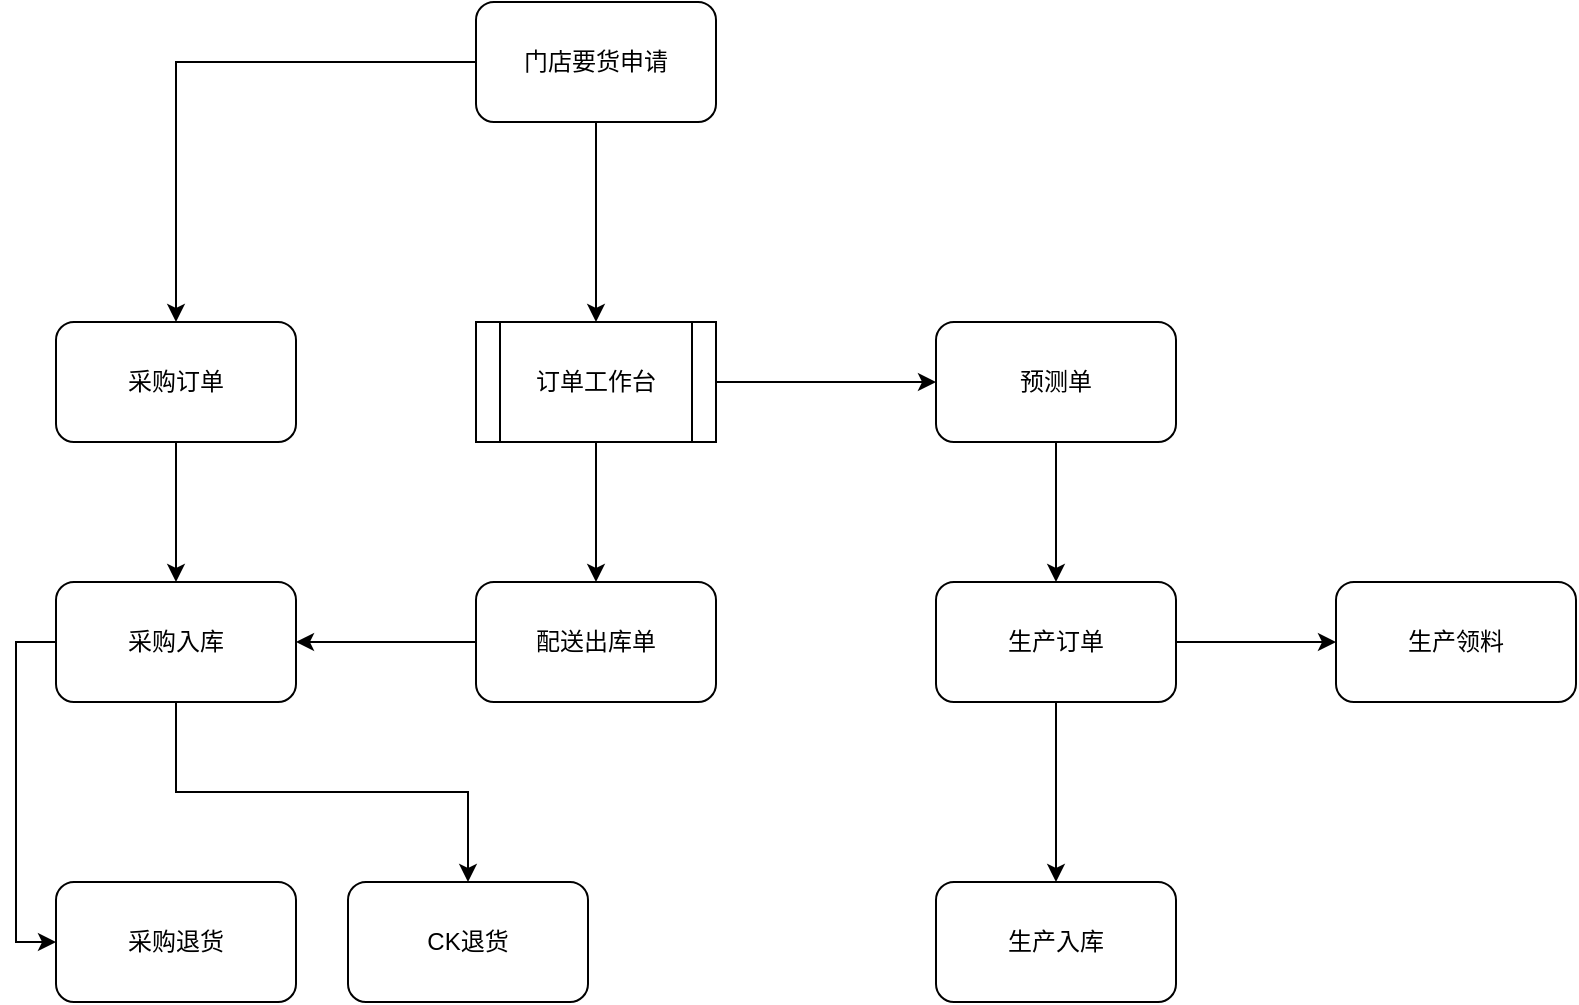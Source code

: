 <mxfile version="24.8.4">
  <diagram id="C5RBs43oDa-KdzZeNtuy" name="Page-1">
    <mxGraphModel dx="1434" dy="827" grid="1" gridSize="10" guides="1" tooltips="1" connect="1" arrows="1" fold="1" page="1" pageScale="1" pageWidth="827" pageHeight="1169" math="0" shadow="0">
      <root>
        <mxCell id="WIyWlLk6GJQsqaUBKTNV-0" />
        <mxCell id="WIyWlLk6GJQsqaUBKTNV-1" parent="WIyWlLk6GJQsqaUBKTNV-0" />
        <mxCell id="0YbrWCogGKcdEUkd8Dzl-12" style="edgeStyle=orthogonalEdgeStyle;rounded=0;orthogonalLoop=1;jettySize=auto;html=1;exitX=0.5;exitY=1;exitDx=0;exitDy=0;entryX=0.5;entryY=0;entryDx=0;entryDy=0;" parent="WIyWlLk6GJQsqaUBKTNV-1" source="0YbrWCogGKcdEUkd8Dzl-0" target="0YbrWCogGKcdEUkd8Dzl-2" edge="1">
          <mxGeometry relative="1" as="geometry" />
        </mxCell>
        <mxCell id="oFmAMaUW0Y0Pz0ps2uwZ-0" style="edgeStyle=orthogonalEdgeStyle;rounded=0;orthogonalLoop=1;jettySize=auto;html=1;exitX=0;exitY=0.5;exitDx=0;exitDy=0;entryX=0.5;entryY=0;entryDx=0;entryDy=0;" edge="1" parent="WIyWlLk6GJQsqaUBKTNV-1" source="0YbrWCogGKcdEUkd8Dzl-0" target="0YbrWCogGKcdEUkd8Dzl-3">
          <mxGeometry relative="1" as="geometry" />
        </mxCell>
        <mxCell id="0YbrWCogGKcdEUkd8Dzl-0" value="门店要货申请" style="rounded=1;whiteSpace=wrap;html=1;" parent="WIyWlLk6GJQsqaUBKTNV-1" vertex="1">
          <mxGeometry x="254" y="41" width="120" height="60" as="geometry" />
        </mxCell>
        <mxCell id="0YbrWCogGKcdEUkd8Dzl-14" style="edgeStyle=orthogonalEdgeStyle;rounded=0;orthogonalLoop=1;jettySize=auto;html=1;exitX=0.5;exitY=1;exitDx=0;exitDy=0;entryX=0.5;entryY=0;entryDx=0;entryDy=0;" parent="WIyWlLk6GJQsqaUBKTNV-1" source="0YbrWCogGKcdEUkd8Dzl-2" target="0YbrWCogGKcdEUkd8Dzl-5" edge="1">
          <mxGeometry relative="1" as="geometry" />
        </mxCell>
        <mxCell id="0YbrWCogGKcdEUkd8Dzl-15" style="edgeStyle=orthogonalEdgeStyle;rounded=0;orthogonalLoop=1;jettySize=auto;html=1;exitX=1;exitY=0.5;exitDx=0;exitDy=0;entryX=0;entryY=0.5;entryDx=0;entryDy=0;" parent="WIyWlLk6GJQsqaUBKTNV-1" source="0YbrWCogGKcdEUkd8Dzl-2" target="0YbrWCogGKcdEUkd8Dzl-4" edge="1">
          <mxGeometry relative="1" as="geometry" />
        </mxCell>
        <mxCell id="0YbrWCogGKcdEUkd8Dzl-2" value="订单工作台" style="shape=process;whiteSpace=wrap;html=1;backgroundOutline=1;" parent="WIyWlLk6GJQsqaUBKTNV-1" vertex="1">
          <mxGeometry x="254" y="201" width="120" height="60" as="geometry" />
        </mxCell>
        <mxCell id="0YbrWCogGKcdEUkd8Dzl-16" style="edgeStyle=orthogonalEdgeStyle;rounded=0;orthogonalLoop=1;jettySize=auto;html=1;exitX=0.5;exitY=1;exitDx=0;exitDy=0;entryX=0.5;entryY=0;entryDx=0;entryDy=0;" parent="WIyWlLk6GJQsqaUBKTNV-1" source="0YbrWCogGKcdEUkd8Dzl-3" target="0YbrWCogGKcdEUkd8Dzl-6" edge="1">
          <mxGeometry relative="1" as="geometry" />
        </mxCell>
        <mxCell id="0YbrWCogGKcdEUkd8Dzl-3" value="采购订单" style="rounded=1;whiteSpace=wrap;html=1;" parent="WIyWlLk6GJQsqaUBKTNV-1" vertex="1">
          <mxGeometry x="44" y="201" width="120" height="60" as="geometry" />
        </mxCell>
        <mxCell id="0YbrWCogGKcdEUkd8Dzl-18" style="edgeStyle=orthogonalEdgeStyle;rounded=0;orthogonalLoop=1;jettySize=auto;html=1;exitX=0.5;exitY=1;exitDx=0;exitDy=0;entryX=0.5;entryY=0;entryDx=0;entryDy=0;" parent="WIyWlLk6GJQsqaUBKTNV-1" source="0YbrWCogGKcdEUkd8Dzl-4" target="0YbrWCogGKcdEUkd8Dzl-7" edge="1">
          <mxGeometry relative="1" as="geometry" />
        </mxCell>
        <mxCell id="0YbrWCogGKcdEUkd8Dzl-4" value="预测单" style="rounded=1;whiteSpace=wrap;html=1;" parent="WIyWlLk6GJQsqaUBKTNV-1" vertex="1">
          <mxGeometry x="484" y="201" width="120" height="60" as="geometry" />
        </mxCell>
        <mxCell id="0YbrWCogGKcdEUkd8Dzl-17" style="edgeStyle=orthogonalEdgeStyle;rounded=0;orthogonalLoop=1;jettySize=auto;html=1;exitX=0;exitY=0.5;exitDx=0;exitDy=0;entryX=1;entryY=0.5;entryDx=0;entryDy=0;" parent="WIyWlLk6GJQsqaUBKTNV-1" source="0YbrWCogGKcdEUkd8Dzl-5" target="0YbrWCogGKcdEUkd8Dzl-6" edge="1">
          <mxGeometry relative="1" as="geometry" />
        </mxCell>
        <mxCell id="0YbrWCogGKcdEUkd8Dzl-5" value="配送出库单" style="rounded=1;whiteSpace=wrap;html=1;" parent="WIyWlLk6GJQsqaUBKTNV-1" vertex="1">
          <mxGeometry x="254" y="331" width="120" height="60" as="geometry" />
        </mxCell>
        <mxCell id="0YbrWCogGKcdEUkd8Dzl-21" style="edgeStyle=orthogonalEdgeStyle;rounded=0;orthogonalLoop=1;jettySize=auto;html=1;exitX=0.5;exitY=1;exitDx=0;exitDy=0;entryX=0.5;entryY=0;entryDx=0;entryDy=0;" parent="WIyWlLk6GJQsqaUBKTNV-1" source="0YbrWCogGKcdEUkd8Dzl-6" target="0YbrWCogGKcdEUkd8Dzl-11" edge="1">
          <mxGeometry relative="1" as="geometry">
            <mxPoint x="104" y="421" as="targetPoint" />
          </mxGeometry>
        </mxCell>
        <mxCell id="0YbrWCogGKcdEUkd8Dzl-22" style="edgeStyle=orthogonalEdgeStyle;rounded=0;orthogonalLoop=1;jettySize=auto;html=1;exitX=0;exitY=0.5;exitDx=0;exitDy=0;entryX=0;entryY=0.5;entryDx=0;entryDy=0;" parent="WIyWlLk6GJQsqaUBKTNV-1" source="0YbrWCogGKcdEUkd8Dzl-6" target="0YbrWCogGKcdEUkd8Dzl-10" edge="1">
          <mxGeometry relative="1" as="geometry" />
        </mxCell>
        <mxCell id="0YbrWCogGKcdEUkd8Dzl-6" value="采购入库" style="rounded=1;whiteSpace=wrap;html=1;" parent="WIyWlLk6GJQsqaUBKTNV-1" vertex="1">
          <mxGeometry x="44" y="331" width="120" height="60" as="geometry" />
        </mxCell>
        <mxCell id="0YbrWCogGKcdEUkd8Dzl-19" style="edgeStyle=orthogonalEdgeStyle;rounded=0;orthogonalLoop=1;jettySize=auto;html=1;exitX=1;exitY=0.5;exitDx=0;exitDy=0;entryX=0;entryY=0.5;entryDx=0;entryDy=0;" parent="WIyWlLk6GJQsqaUBKTNV-1" source="0YbrWCogGKcdEUkd8Dzl-7" target="0YbrWCogGKcdEUkd8Dzl-8" edge="1">
          <mxGeometry relative="1" as="geometry" />
        </mxCell>
        <mxCell id="0YbrWCogGKcdEUkd8Dzl-20" style="edgeStyle=orthogonalEdgeStyle;rounded=0;orthogonalLoop=1;jettySize=auto;html=1;exitX=0.5;exitY=1;exitDx=0;exitDy=0;entryX=0.5;entryY=0;entryDx=0;entryDy=0;" parent="WIyWlLk6GJQsqaUBKTNV-1" source="0YbrWCogGKcdEUkd8Dzl-7" target="0YbrWCogGKcdEUkd8Dzl-9" edge="1">
          <mxGeometry relative="1" as="geometry" />
        </mxCell>
        <mxCell id="0YbrWCogGKcdEUkd8Dzl-7" value="生产订单" style="rounded=1;whiteSpace=wrap;html=1;" parent="WIyWlLk6GJQsqaUBKTNV-1" vertex="1">
          <mxGeometry x="484" y="331" width="120" height="60" as="geometry" />
        </mxCell>
        <mxCell id="0YbrWCogGKcdEUkd8Dzl-8" value="生产领料" style="rounded=1;whiteSpace=wrap;html=1;" parent="WIyWlLk6GJQsqaUBKTNV-1" vertex="1">
          <mxGeometry x="684" y="331" width="120" height="60" as="geometry" />
        </mxCell>
        <mxCell id="0YbrWCogGKcdEUkd8Dzl-9" value="生产入库" style="rounded=1;whiteSpace=wrap;html=1;" parent="WIyWlLk6GJQsqaUBKTNV-1" vertex="1">
          <mxGeometry x="484" y="481" width="120" height="60" as="geometry" />
        </mxCell>
        <mxCell id="0YbrWCogGKcdEUkd8Dzl-10" value="采购退货" style="rounded=1;whiteSpace=wrap;html=1;" parent="WIyWlLk6GJQsqaUBKTNV-1" vertex="1">
          <mxGeometry x="44" y="481" width="120" height="60" as="geometry" />
        </mxCell>
        <mxCell id="0YbrWCogGKcdEUkd8Dzl-11" value="CK退货" style="rounded=1;whiteSpace=wrap;html=1;" parent="WIyWlLk6GJQsqaUBKTNV-1" vertex="1">
          <mxGeometry x="190" y="481" width="120" height="60" as="geometry" />
        </mxCell>
      </root>
    </mxGraphModel>
  </diagram>
</mxfile>
